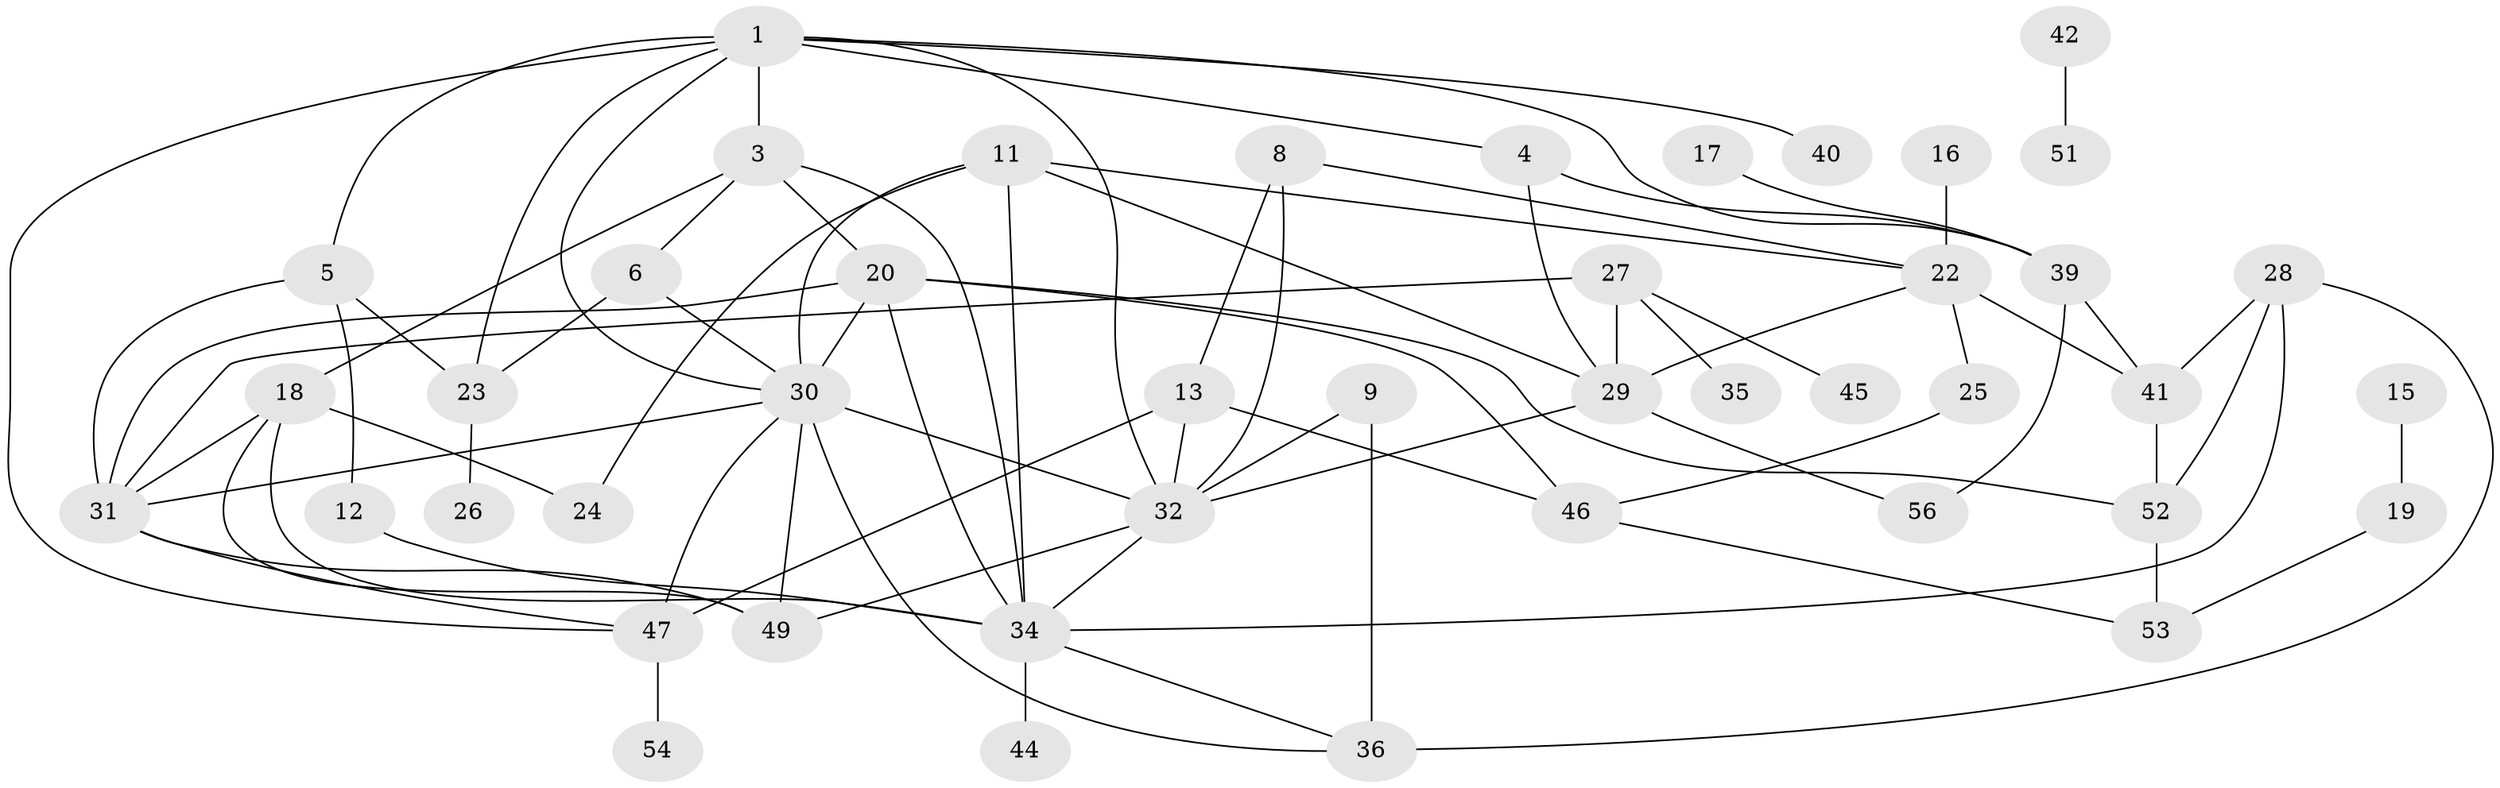 // original degree distribution, {4: 0.10344827586206896, 0: 0.11206896551724138, 5: 0.07758620689655173, 2: 0.3017241379310345, 3: 0.16379310344827586, 1: 0.1896551724137931, 7: 0.017241379310344827, 6: 0.02586206896551724, 8: 0.008620689655172414}
// Generated by graph-tools (version 1.1) at 2025/33/03/09/25 02:33:27]
// undirected, 44 vertices, 80 edges
graph export_dot {
graph [start="1"]
  node [color=gray90,style=filled];
  1;
  3;
  4;
  5;
  6;
  8;
  9;
  11;
  12;
  13;
  15;
  16;
  17;
  18;
  19;
  20;
  22;
  23;
  24;
  25;
  26;
  27;
  28;
  29;
  30;
  31;
  32;
  34;
  35;
  36;
  39;
  40;
  41;
  42;
  44;
  45;
  46;
  47;
  49;
  51;
  52;
  53;
  54;
  56;
  1 -- 3 [weight=1.0];
  1 -- 4 [weight=1.0];
  1 -- 5 [weight=1.0];
  1 -- 23 [weight=1.0];
  1 -- 30 [weight=1.0];
  1 -- 32 [weight=1.0];
  1 -- 39 [weight=1.0];
  1 -- 40 [weight=1.0];
  1 -- 47 [weight=1.0];
  3 -- 6 [weight=1.0];
  3 -- 18 [weight=1.0];
  3 -- 20 [weight=1.0];
  3 -- 34 [weight=1.0];
  4 -- 29 [weight=1.0];
  4 -- 39 [weight=1.0];
  5 -- 12 [weight=1.0];
  5 -- 23 [weight=1.0];
  5 -- 31 [weight=1.0];
  6 -- 23 [weight=1.0];
  6 -- 30 [weight=1.0];
  8 -- 13 [weight=1.0];
  8 -- 22 [weight=1.0];
  8 -- 32 [weight=1.0];
  9 -- 32 [weight=1.0];
  9 -- 36 [weight=2.0];
  11 -- 22 [weight=1.0];
  11 -- 24 [weight=1.0];
  11 -- 29 [weight=2.0];
  11 -- 30 [weight=1.0];
  11 -- 34 [weight=1.0];
  12 -- 34 [weight=1.0];
  13 -- 32 [weight=1.0];
  13 -- 46 [weight=1.0];
  13 -- 47 [weight=1.0];
  15 -- 19 [weight=1.0];
  16 -- 22 [weight=1.0];
  17 -- 39 [weight=1.0];
  18 -- 24 [weight=2.0];
  18 -- 31 [weight=1.0];
  18 -- 34 [weight=1.0];
  18 -- 49 [weight=1.0];
  19 -- 53 [weight=1.0];
  20 -- 30 [weight=1.0];
  20 -- 31 [weight=1.0];
  20 -- 34 [weight=1.0];
  20 -- 46 [weight=1.0];
  20 -- 52 [weight=1.0];
  22 -- 25 [weight=4.0];
  22 -- 29 [weight=2.0];
  22 -- 41 [weight=1.0];
  23 -- 26 [weight=1.0];
  25 -- 46 [weight=1.0];
  27 -- 29 [weight=2.0];
  27 -- 31 [weight=1.0];
  27 -- 35 [weight=1.0];
  27 -- 45 [weight=1.0];
  28 -- 34 [weight=1.0];
  28 -- 36 [weight=1.0];
  28 -- 41 [weight=1.0];
  28 -- 52 [weight=1.0];
  29 -- 32 [weight=1.0];
  29 -- 56 [weight=1.0];
  30 -- 31 [weight=1.0];
  30 -- 32 [weight=1.0];
  30 -- 36 [weight=1.0];
  30 -- 47 [weight=2.0];
  30 -- 49 [weight=1.0];
  31 -- 47 [weight=1.0];
  31 -- 49 [weight=1.0];
  32 -- 34 [weight=1.0];
  32 -- 49 [weight=1.0];
  34 -- 36 [weight=1.0];
  34 -- 44 [weight=1.0];
  39 -- 41 [weight=1.0];
  39 -- 56 [weight=1.0];
  41 -- 52 [weight=1.0];
  42 -- 51 [weight=1.0];
  46 -- 53 [weight=1.0];
  47 -- 54 [weight=1.0];
  52 -- 53 [weight=1.0];
}
